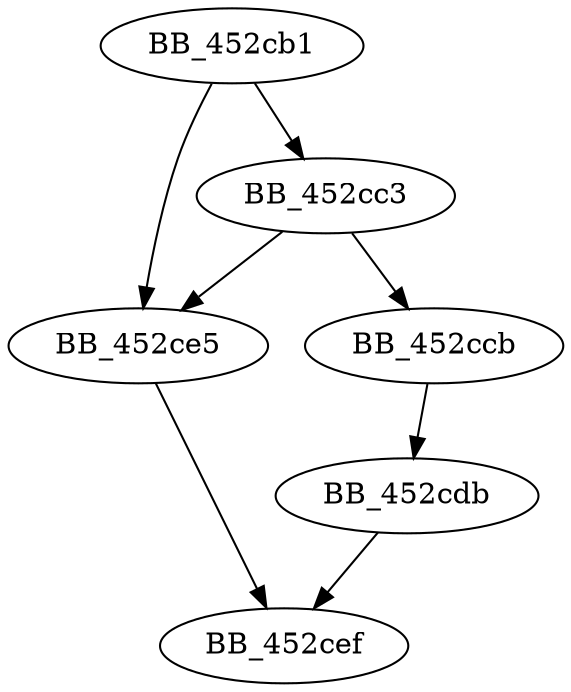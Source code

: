DiGraph sub_452CB1{
BB_452cb1->BB_452cc3
BB_452cb1->BB_452ce5
BB_452cc3->BB_452ccb
BB_452cc3->BB_452ce5
BB_452ccb->BB_452cdb
BB_452cdb->BB_452cef
BB_452ce5->BB_452cef
}
